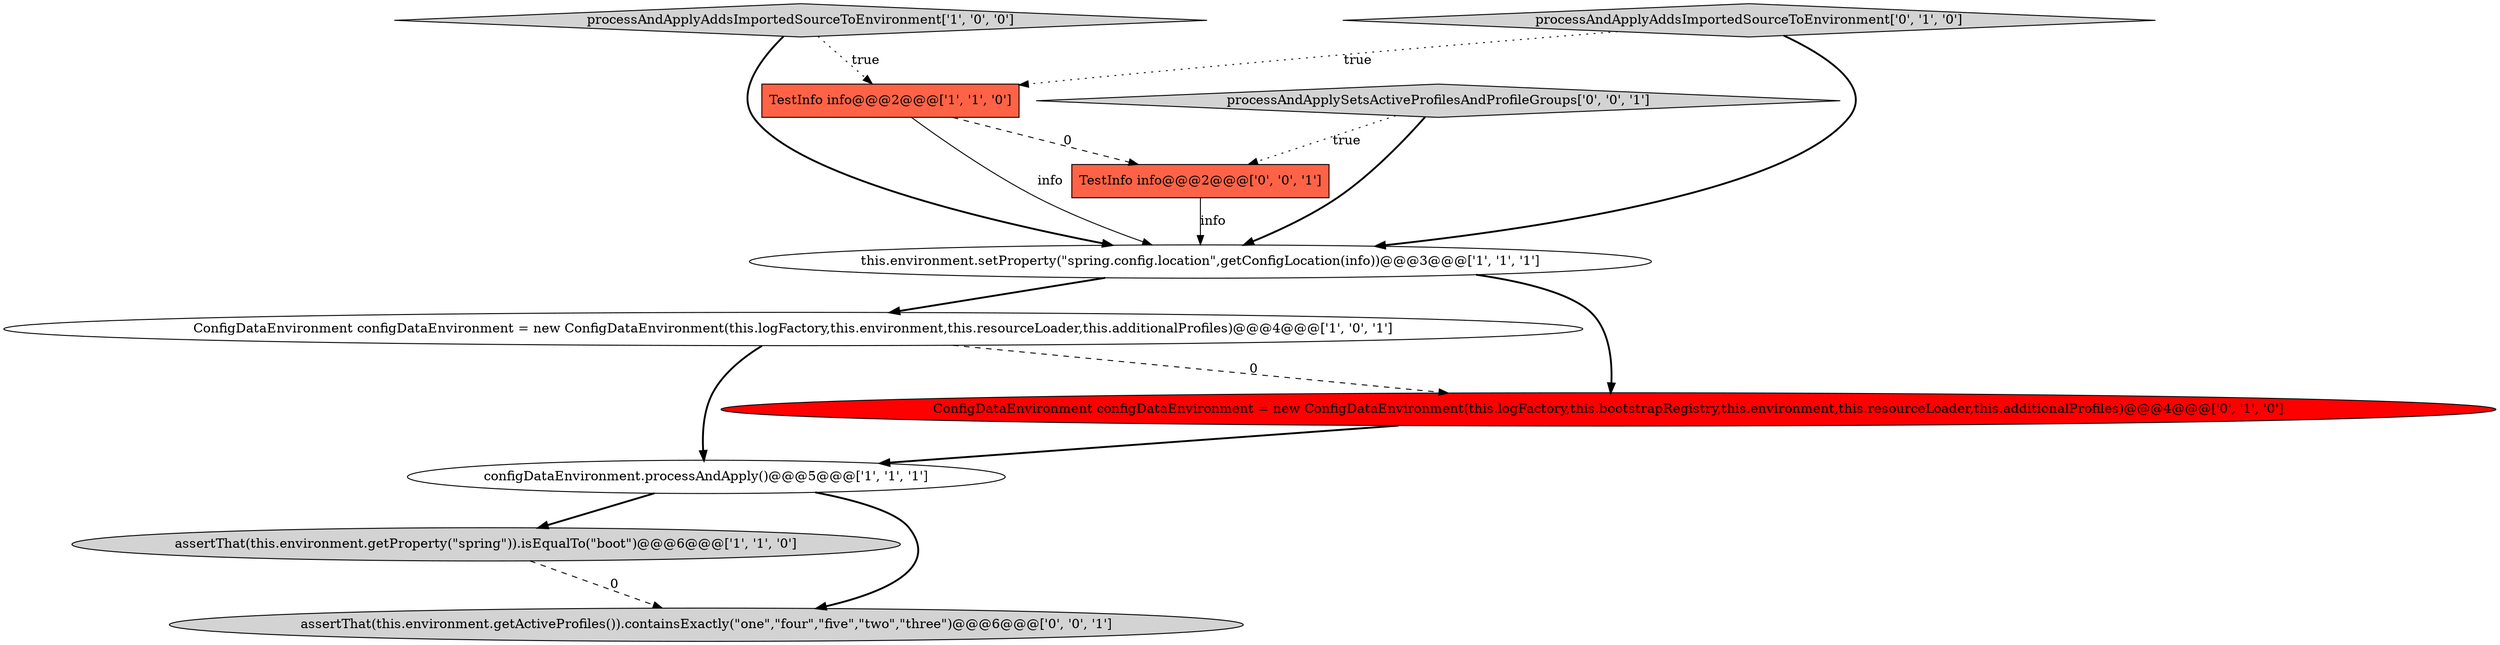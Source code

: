 digraph {
5 [style = filled, label = "processAndApplyAddsImportedSourceToEnvironment['1', '0', '0']", fillcolor = lightgray, shape = diamond image = "AAA0AAABBB1BBB"];
3 [style = filled, label = "TestInfo info@@@2@@@['1', '1', '0']", fillcolor = tomato, shape = box image = "AAA0AAABBB1BBB"];
10 [style = filled, label = "processAndApplySetsActiveProfilesAndProfileGroups['0', '0', '1']", fillcolor = lightgray, shape = diamond image = "AAA0AAABBB3BBB"];
8 [style = filled, label = "TestInfo info@@@2@@@['0', '0', '1']", fillcolor = tomato, shape = box image = "AAA0AAABBB3BBB"];
6 [style = filled, label = "processAndApplyAddsImportedSourceToEnvironment['0', '1', '0']", fillcolor = lightgray, shape = diamond image = "AAA0AAABBB2BBB"];
9 [style = filled, label = "assertThat(this.environment.getActiveProfiles()).containsExactly(\"one\",\"four\",\"five\",\"two\",\"three\")@@@6@@@['0', '0', '1']", fillcolor = lightgray, shape = ellipse image = "AAA0AAABBB3BBB"];
1 [style = filled, label = "this.environment.setProperty(\"spring.config.location\",getConfigLocation(info))@@@3@@@['1', '1', '1']", fillcolor = white, shape = ellipse image = "AAA0AAABBB1BBB"];
4 [style = filled, label = "assertThat(this.environment.getProperty(\"spring\")).isEqualTo(\"boot\")@@@6@@@['1', '1', '0']", fillcolor = lightgray, shape = ellipse image = "AAA0AAABBB1BBB"];
0 [style = filled, label = "configDataEnvironment.processAndApply()@@@5@@@['1', '1', '1']", fillcolor = white, shape = ellipse image = "AAA0AAABBB1BBB"];
2 [style = filled, label = "ConfigDataEnvironment configDataEnvironment = new ConfigDataEnvironment(this.logFactory,this.environment,this.resourceLoader,this.additionalProfiles)@@@4@@@['1', '0', '1']", fillcolor = white, shape = ellipse image = "AAA0AAABBB1BBB"];
7 [style = filled, label = "ConfigDataEnvironment configDataEnvironment = new ConfigDataEnvironment(this.logFactory,this.bootstrapRegistry,this.environment,this.resourceLoader,this.additionalProfiles)@@@4@@@['0', '1', '0']", fillcolor = red, shape = ellipse image = "AAA1AAABBB2BBB"];
3->1 [style = solid, label="info"];
3->8 [style = dashed, label="0"];
6->1 [style = bold, label=""];
5->1 [style = bold, label=""];
10->8 [style = dotted, label="true"];
4->9 [style = dashed, label="0"];
1->2 [style = bold, label=""];
2->0 [style = bold, label=""];
7->0 [style = bold, label=""];
0->9 [style = bold, label=""];
5->3 [style = dotted, label="true"];
6->3 [style = dotted, label="true"];
8->1 [style = solid, label="info"];
10->1 [style = bold, label=""];
0->4 [style = bold, label=""];
2->7 [style = dashed, label="0"];
1->7 [style = bold, label=""];
}
